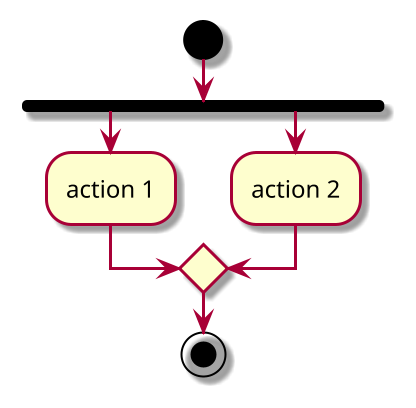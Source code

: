 @startuml
skin rose
scale 2

start
fork
  :action 1;
fork again
  :action 2;
end merge

stop
@enduml
